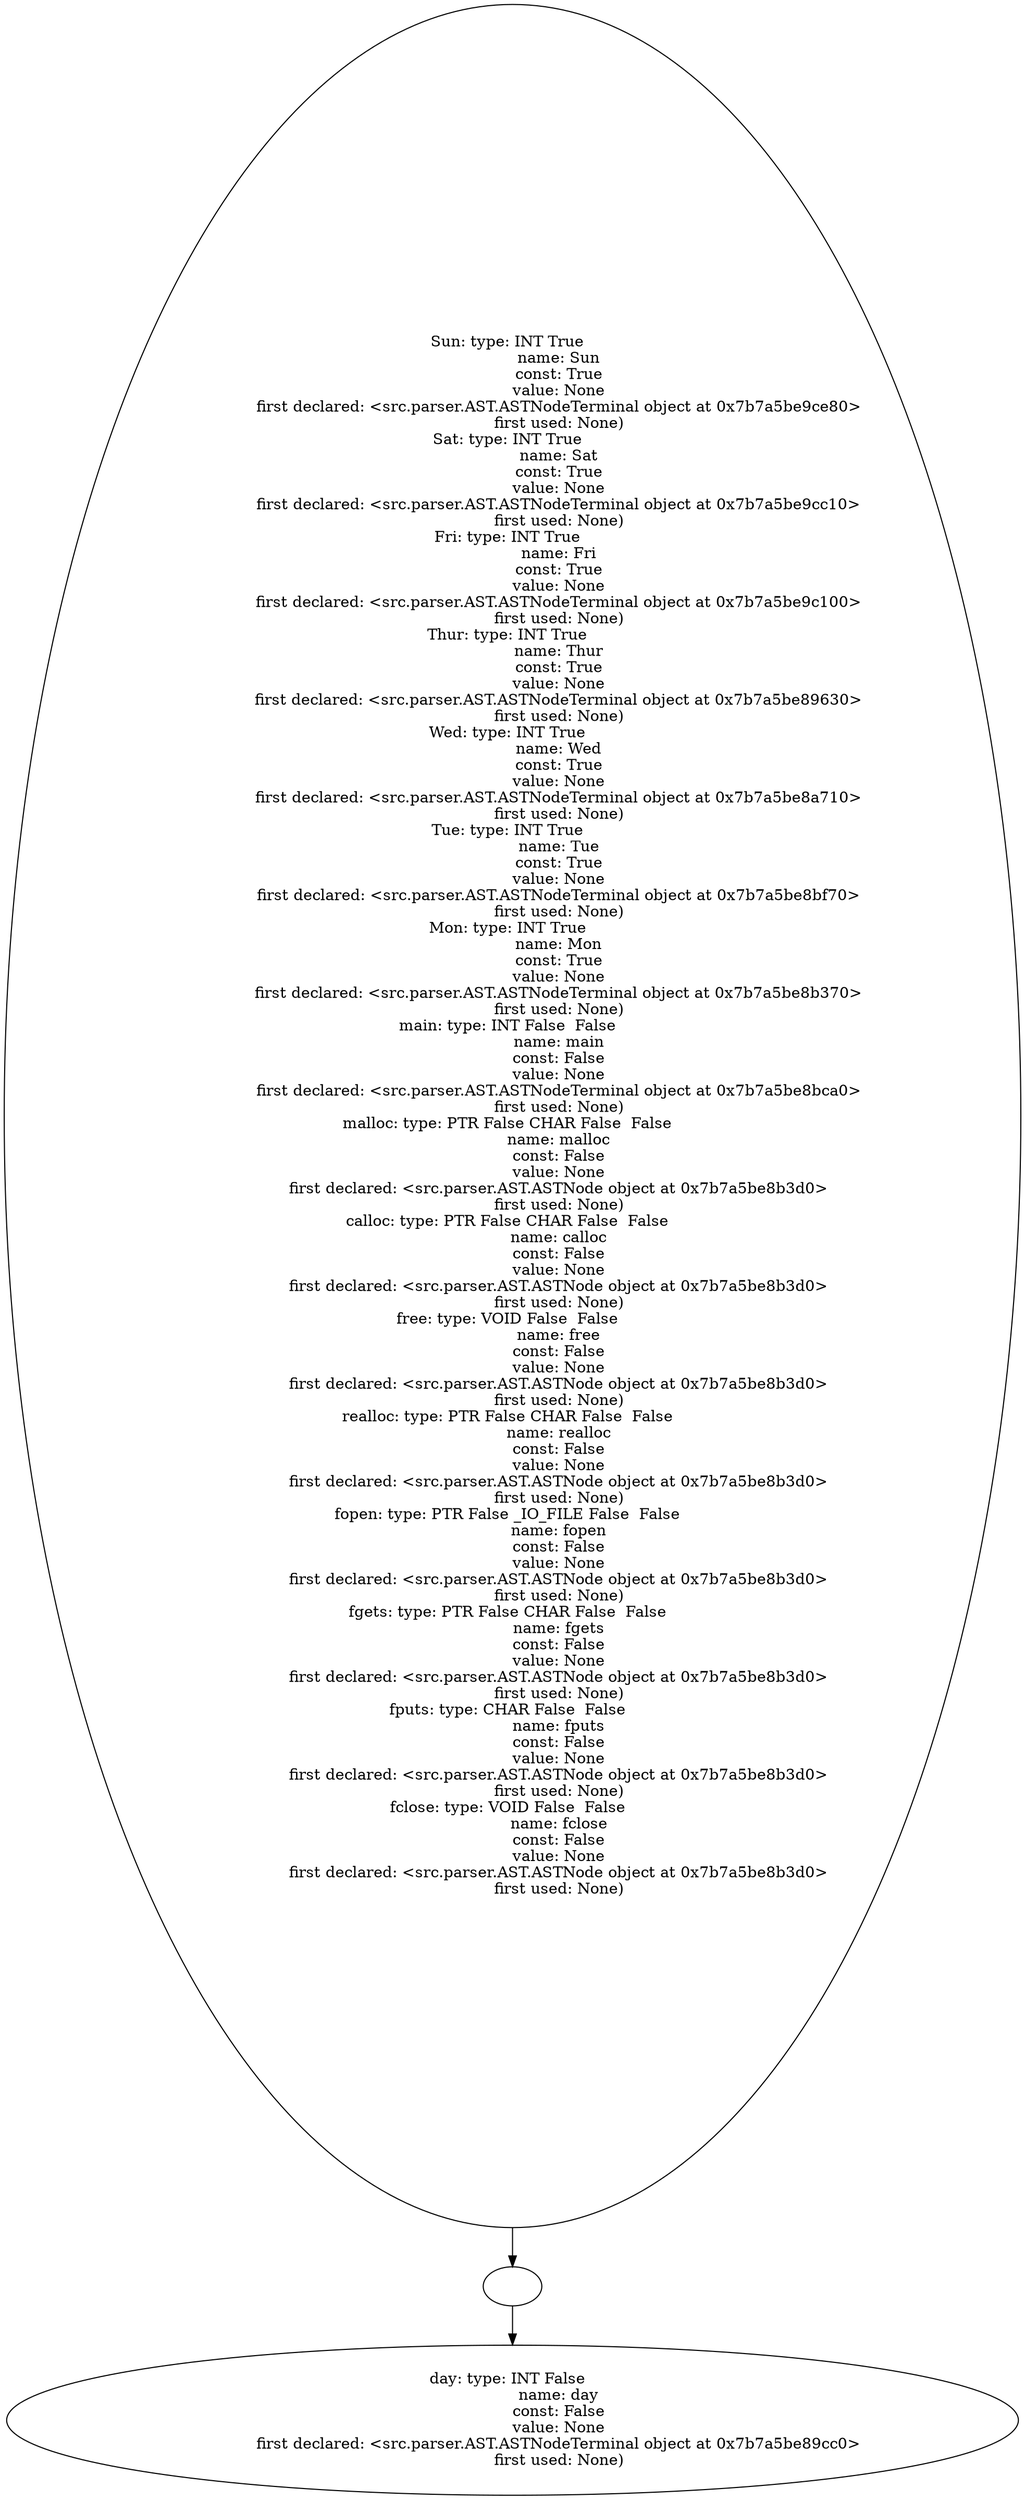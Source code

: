 digraph AST {
  "135765458195152" [label="Sun: type: INT True  
                   name: Sun
                   const: True
                   value: None
                   first declared: <src.parser.AST.ASTNodeTerminal object at 0x7b7a5be9ce80>
                   first used: None)
Sat: type: INT True  
                   name: Sat
                   const: True
                   value: None
                   first declared: <src.parser.AST.ASTNodeTerminal object at 0x7b7a5be9cc10>
                   first used: None)
Fri: type: INT True  
                   name: Fri
                   const: True
                   value: None
                   first declared: <src.parser.AST.ASTNodeTerminal object at 0x7b7a5be9c100>
                   first used: None)
Thur: type: INT True  
                   name: Thur
                   const: True
                   value: None
                   first declared: <src.parser.AST.ASTNodeTerminal object at 0x7b7a5be89630>
                   first used: None)
Wed: type: INT True  
                   name: Wed
                   const: True
                   value: None
                   first declared: <src.parser.AST.ASTNodeTerminal object at 0x7b7a5be8a710>
                   first used: None)
Tue: type: INT True  
                   name: Tue
                   const: True
                   value: None
                   first declared: <src.parser.AST.ASTNodeTerminal object at 0x7b7a5be8bf70>
                   first used: None)
Mon: type: INT True  
                   name: Mon
                   const: True
                   value: None
                   first declared: <src.parser.AST.ASTNodeTerminal object at 0x7b7a5be8b370>
                   first used: None)
main: type: INT False  False  
                   name: main
                   const: False
                   value: None
                   first declared: <src.parser.AST.ASTNodeTerminal object at 0x7b7a5be8bca0>
                   first used: None)
malloc: type: PTR False CHAR False  False  
                   name: malloc
                   const: False
                   value: None
                   first declared: <src.parser.AST.ASTNode object at 0x7b7a5be8b3d0>
                   first used: None)
calloc: type: PTR False CHAR False  False  
                   name: calloc
                   const: False
                   value: None
                   first declared: <src.parser.AST.ASTNode object at 0x7b7a5be8b3d0>
                   first used: None)
free: type: VOID False  False  
                   name: free
                   const: False
                   value: None
                   first declared: <src.parser.AST.ASTNode object at 0x7b7a5be8b3d0>
                   first used: None)
realloc: type: PTR False CHAR False  False  
                   name: realloc
                   const: False
                   value: None
                   first declared: <src.parser.AST.ASTNode object at 0x7b7a5be8b3d0>
                   first used: None)
fopen: type: PTR False _IO_FILE False  False  
                   name: fopen
                   const: False
                   value: None
                   first declared: <src.parser.AST.ASTNode object at 0x7b7a5be8b3d0>
                   first used: None)
fgets: type: PTR False CHAR False  False  
                   name: fgets
                   const: False
                   value: None
                   first declared: <src.parser.AST.ASTNode object at 0x7b7a5be8b3d0>
                   first used: None)
fputs: type: CHAR False  False  
                   name: fputs
                   const: False
                   value: None
                   first declared: <src.parser.AST.ASTNode object at 0x7b7a5be8b3d0>
                   first used: None)
fclose: type: VOID False  False  
                   name: fclose
                   const: False
                   value: None
                   first declared: <src.parser.AST.ASTNode object at 0x7b7a5be8b3d0>
                   first used: None)"];
  "135765458195152" -> "135765458276496";
  "135765458276496" [label=""];
  "135765458276496" -> "135765458275536";
  "135765458275536" [label="day: type: INT False  
                   name: day
                   const: False
                   value: None
                   first declared: <src.parser.AST.ASTNodeTerminal object at 0x7b7a5be89cc0>
                   first used: None)"];
}
